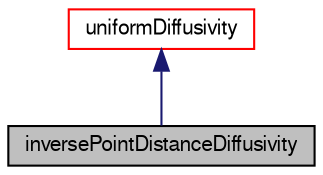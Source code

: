 digraph "inversePointDistanceDiffusivity"
{
  bgcolor="transparent";
  edge [fontname="FreeSans",fontsize="10",labelfontname="FreeSans",labelfontsize="10"];
  node [fontname="FreeSans",fontsize="10",shape=record];
  Node3 [label="inversePointDistanceDiffusivity",height=0.2,width=0.4,color="black", fillcolor="grey75", style="filled", fontcolor="black"];
  Node4 -> Node3 [dir="back",color="midnightblue",fontsize="10",style="solid",fontname="FreeSans"];
  Node4 [label="uniformDiffusivity",height=0.2,width=0.4,color="red",URL="$a23390.html",tooltip="Uniform uniform finite volume mesh motion diffusivity. "];
}
